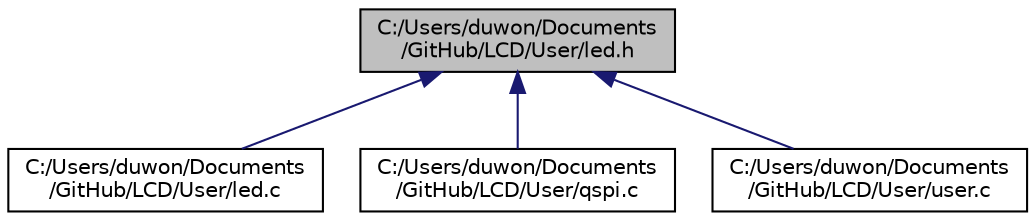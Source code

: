 digraph "C:/Users/duwon/Documents/GitHub/LCD/User/led.h"
{
 // LATEX_PDF_SIZE
  edge [fontname="Helvetica",fontsize="10",labelfontname="Helvetica",labelfontsize="10"];
  node [fontname="Helvetica",fontsize="10",shape=record];
  Node1 [label="C:/Users/duwon/Documents\l/GitHub/LCD/User/led.h",height=0.2,width=0.4,color="black", fillcolor="grey75", style="filled", fontcolor="black",tooltip=" "];
  Node1 -> Node2 [dir="back",color="midnightblue",fontsize="10",style="solid",fontname="Helvetica"];
  Node2 [label="C:/Users/duwon/Documents\l/GitHub/LCD/User/led.c",height=0.2,width=0.4,color="black", fillcolor="white", style="filled",URL="$led_8c.html",tooltip="5개 LED 제어"];
  Node1 -> Node3 [dir="back",color="midnightblue",fontsize="10",style="solid",fontname="Helvetica"];
  Node3 [label="C:/Users/duwon/Documents\l/GitHub/LCD/User/qspi.c",height=0.2,width=0.4,color="black", fillcolor="white", style="filled",URL="$qspi_8c.html",tooltip=" "];
  Node1 -> Node4 [dir="back",color="midnightblue",fontsize="10",style="solid",fontname="Helvetica"];
  Node4 [label="C:/Users/duwon/Documents\l/GitHub/LCD/User/user.c",height=0.2,width=0.4,color="black", fillcolor="white", style="filled",URL="$user_8c.html",tooltip=" "];
}
